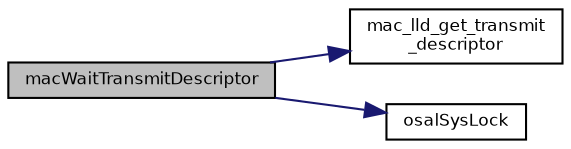 digraph "macWaitTransmitDescriptor"
{
  bgcolor="transparent";
  edge [fontname="Helvetica",fontsize="8",labelfontname="Helvetica",labelfontsize="8"];
  node [fontname="Helvetica",fontsize="8",shape=record];
  rankdir="LR";
  Node15 [label="macWaitTransmitDescriptor",height=0.2,width=0.4,color="black", fillcolor="grey75", style="filled", fontcolor="black"];
  Node15 -> Node16 [color="midnightblue",fontsize="8",style="solid",fontname="Helvetica"];
  Node16 [label="mac_lld_get_transmit\l_descriptor",height=0.2,width=0.4,color="black",URL="$group___m_a_c.html#ga34d066d0a473e0720569cbcb1b5bb90f",tooltip="Returns a transmission descriptor. "];
  Node15 -> Node17 [color="midnightblue",fontsize="8",style="solid",fontname="Helvetica"];
  Node17 [label="osalSysLock",height=0.2,width=0.4,color="black",URL="$group___o_s_a_l.html#ga0cb5e528b0114b4ca61c2eb65a0515fa",tooltip="Enters a critical zone from thread context. "];
}
